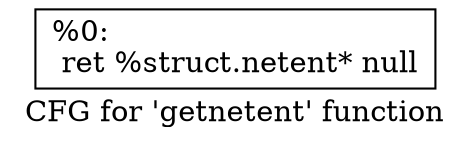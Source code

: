 digraph "CFG for 'getnetent' function" {
	label="CFG for 'getnetent' function";

	Node0x1d974d0 [shape=record,label="{%0:\l  ret %struct.netent* null\l}"];
}
